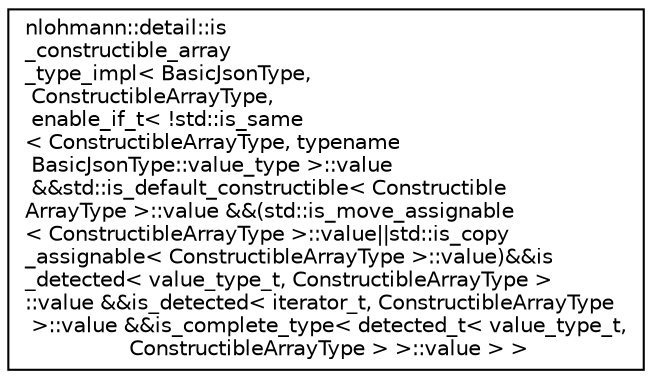 digraph "Graphical Class Hierarchy"
{
 // LATEX_PDF_SIZE
  edge [fontname="Helvetica",fontsize="10",labelfontname="Helvetica",labelfontsize="10"];
  node [fontname="Helvetica",fontsize="10",shape=record];
  rankdir="LR";
  Node0 [label="nlohmann::detail::is\l_constructible_array\l_type_impl\< BasicJsonType,\l ConstructibleArrayType,\l enable_if_t\< !std::is_same\l\< ConstructibleArrayType, typename\l BasicJsonType::value_type \>::value\l &&std::is_default_constructible\< Constructible\lArrayType \>::value &&(std::is_move_assignable\l\< ConstructibleArrayType \>::value\|\|std::is_copy\l_assignable\< ConstructibleArrayType \>::value)&&is\l_detected\< value_type_t, ConstructibleArrayType \>\l::value &&is_detected\< iterator_t, ConstructibleArrayType\l \>::value &&is_complete_type\< detected_t\< value_type_t,\l ConstructibleArrayType \> \>::value \> \>",height=0.2,width=0.4,color="black", fillcolor="white", style="filled",URL="$structnlohmann_1_1detail_1_1is__constructible__array__type__impl_3_01BasicJsonType_00_01Construcdcf7abcf4e7a13cd758bad3819c3d6fc.html",tooltip=" "];
}
